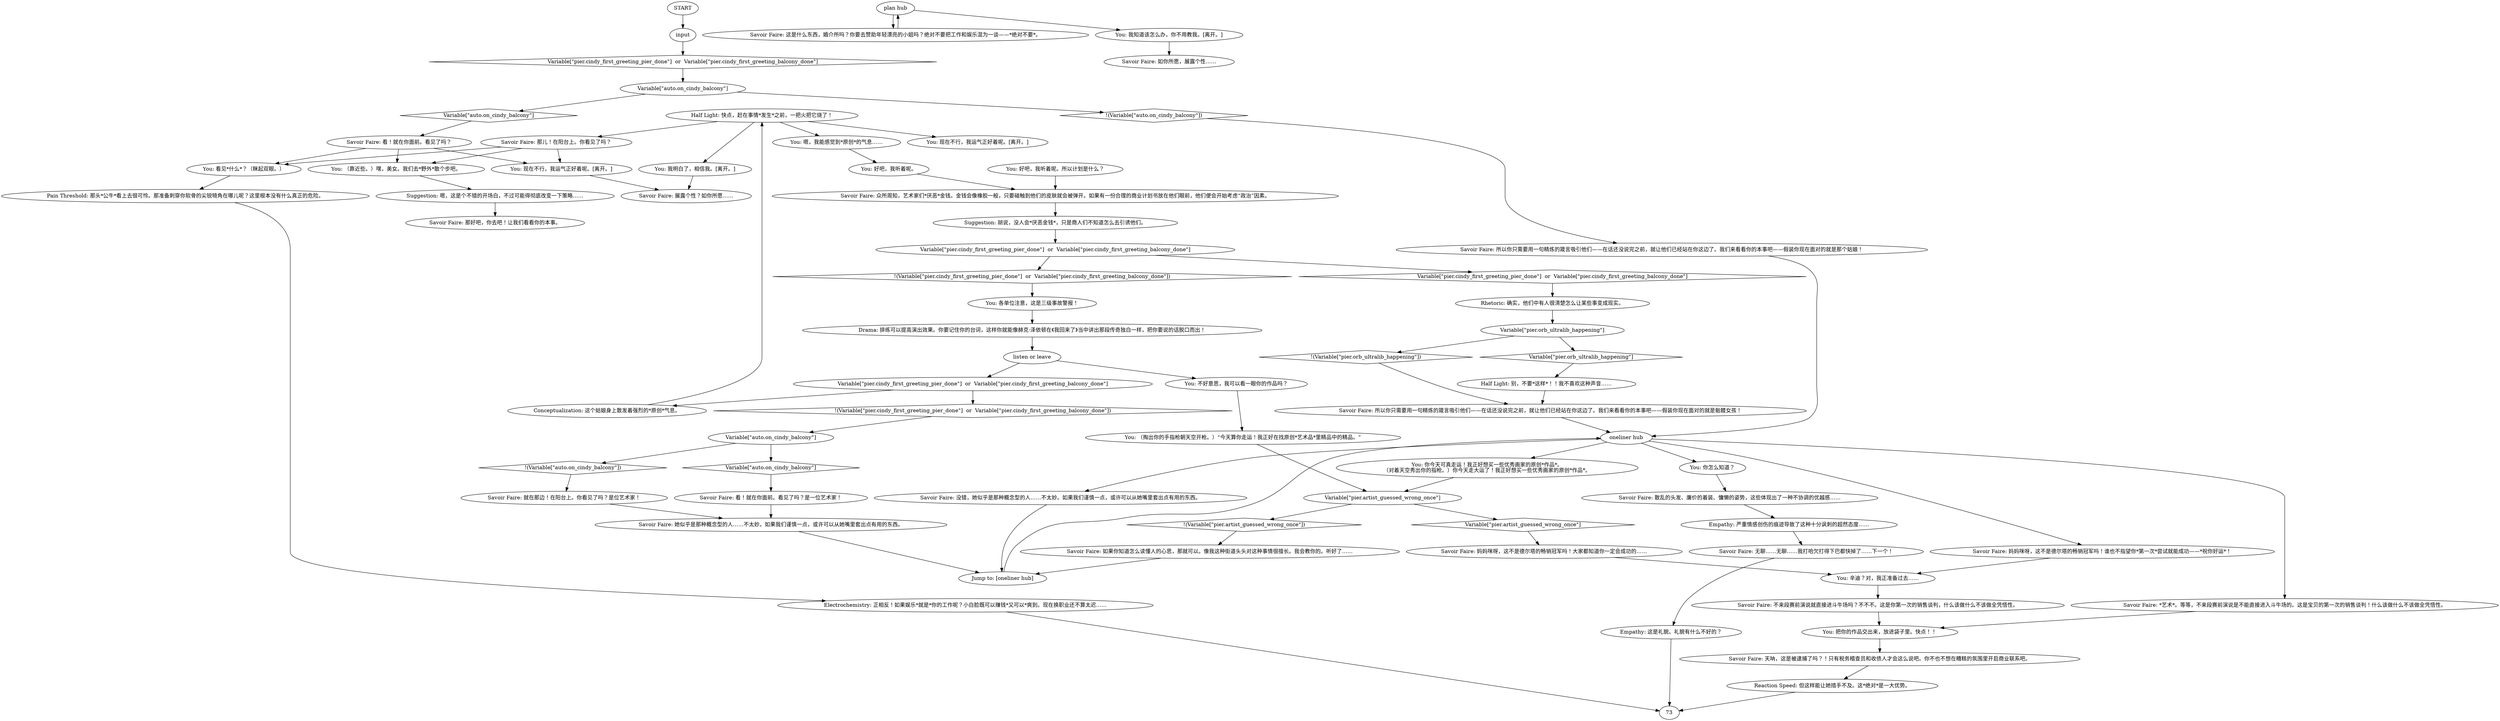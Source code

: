 # PIER ORB / ultraliberal quest pre-cindy
# Savoir Faire spots Cindy and gives you a pep talk before you try to negotiate for her art.
# ==================================================
digraph G {
	  0 [label="START"];
	  1 [label="input"];
	  2 [label="Savoir Faire: 就在那边！在阳台上。你看见了吗？是位艺术家！"];
	  3 [label="You: 嗯，我能感觉到*原创*的气息……"];
	  4 [label="Empathy: 严重情感创伤的痕迹导致了这种十分讽刺的超然态度……"];
	  5 [label="You: 现在不行，我运气正好着呢。[离开。]"];
	  6 [label="Savoir Faire: 所以你只需要用一句精炼的箴言吸引他们——在话还没说完之前，就让他们已经站在你这边了。我们来看看你的本事吧——假装你现在面对的就是骷髅女孩！"];
	  7 [label="Savoir Faire: 展露个性？如你所愿……"];
	  8 [label="Suggestion: 胡说，没人会*厌恶金钱*，只是商人们不知道怎么去引诱他们。"];
	  9 [label="Variable[\"auto.on_cindy_balcony\"]"];
	  10 [label="Variable[\"auto.on_cindy_balcony\"]", shape=diamond];
	  11 [label="!(Variable[\"auto.on_cindy_balcony\"])", shape=diamond];
	  12 [label="Empathy: 这是礼貌。礼貌有什么不好的？"];
	  13 [label="Variable[\"pier.cindy_first_greeting_pier_done\"]  or  Variable[\"pier.cindy_first_greeting_balcony_done\"]"];
	  14 [label="Variable[\"pier.cindy_first_greeting_pier_done\"]  or  Variable[\"pier.cindy_first_greeting_balcony_done\"]", shape=diamond];
	  15 [label="!(Variable[\"pier.cindy_first_greeting_pier_done\"]  or  Variable[\"pier.cindy_first_greeting_balcony_done\"])", shape=diamond];
	  16 [label="Savoir Faire: 如你所愿，展露个性……"];
	  17 [label="listen or leave"];
	  18 [label="You: 看见*什么*？（眯起双眼。）"];
	  19 [label="Savoir Faire: 天呐，这是被逮捕了吗？！只有税务稽查员和收债人才会这么说吧。你不也不想在糟糕的氛围里开启商业联系吧。"];
	  20 [label="Reaction Speed: 但这样能让她措手不及。这*绝对*是一大优势。"];
	  21 [label="Variable[\"pier.artist_guessed_wrong_once\"]"];
	  22 [label="Variable[\"pier.artist_guessed_wrong_once\"]", shape=diamond];
	  23 [label="!(Variable[\"pier.artist_guessed_wrong_once\"])", shape=diamond];
	  24 [label="Rhetoric: 确实，他们中有人很清楚怎么让某些事变成现实。"];
	  25 [label="Savoir Faire: 妈妈咪呀，这不是德尔塔的畅销冠军吗！大家都知道你一定会成功的……"];
	  26 [label="oneliner hub"];
	  27 [label="Savoir Faire: 散乱的头发、廉价的着装、慵懒的姿势，这些体现出了一种不协调的优越感……"];
	  28 [label="You: 我知道该怎么办，你不用教我。[离开。]"];
	  29 [label="Variable[\"pier.orb_ultralib_happening\"]"];
	  30 [label="Variable[\"pier.orb_ultralib_happening\"]", shape=diamond];
	  31 [label="!(Variable[\"pier.orb_ultralib_happening\"])", shape=diamond];
	  32 [label="Savoir Faire: 看！就在你面前。看见了吗？"];
	  33 [label="Savoir Faire: 众所周知，艺术家们*厌恶*金钱。金钱会像橡胶一般，只要碰触到他们的皮肤就会被弹开。如果有一份合理的商业计划书放在他们眼前，他们便会开始考虑“政治”因素。"];
	  34 [label="Variable[\"auto.on_cindy_balcony\"]"];
	  35 [label="Variable[\"auto.on_cindy_balcony\"]", shape=diamond];
	  36 [label="!(Variable[\"auto.on_cindy_balcony\"])", shape=diamond];
	  37 [label="Savoir Faire: 看！就在你面前。看见了吗？是一位艺术家！"];
	  38 [label="You: 现在不行，我运气正好着呢。[离开。]"];
	  39 [label="Savoir Faire: 不来段赛前演说就直接进斗牛场吗？不不不。这是你第一次的销售谈判，什么该做什么不该做全凭悟性。"];
	  40 [label="Half Light: 别，不要*这样*！！我不喜欢这种声音……"];
	  41 [label="Savoir Faire: 那好吧，你去吧！让我们看看你的本事。"];
	  42 [label="Half Light: 快点，赶在事情*发生*之前，一把火把它烧了！"];
	  43 [label="You: 好吧，我听着呢。所以计划是什么？"];
	  44 [label="Savoir Faire: 这是什么东西，婚介所吗？你要去赞助年轻漂亮的小姐吗？绝对不要把工作和娱乐混为一谈——*绝对不要*。"];
	  45 [label="Suggestion: 嗯，这是个不错的开场白，不过可能得彻底改变一下策略……"];
	  46 [label="You: 辛迪？对，我正准备过去……"];
	  47 [label="You: （靠近些。）嘿，美女。我们去*野外*散个步吧。"];
	  48 [label="You: 你今天可真走运！我正好想买一些优秀画家的原创*作品*。\n（对着天空秀出你的指枪。）你今天走大运了！我正好想买一些优秀画家的原创*作品*。"];
	  49 [label="You: 你怎么知道？"];
	  50 [label="Savoir Faire: 那儿！在阳台上。你看见了吗？"];
	  51 [label="Savoir Faire: 所以你只需要用一句精炼的箴言吸引他们——在话还没说完之前，就让他们已经站在你这边了。我们来看看你的本事吧——假装你现在面对的就是那个姑娘！"];
	  52 [label="You: 各单位注意，这是三级事故警报！"];
	  53 [label="You: 我明白了，相信我。[离开。]"];
	  54 [label="Variable[\"pier.cindy_first_greeting_pier_done\"]  or  Variable[\"pier.cindy_first_greeting_balcony_done\"]"];
	  55 [label="Variable[\"pier.cindy_first_greeting_pier_done\"]  or  Variable[\"pier.cindy_first_greeting_balcony_done\"]", shape=diamond];
	  56 [label="!(Variable[\"pier.cindy_first_greeting_pier_done\"]  or  Variable[\"pier.cindy_first_greeting_balcony_done\"])", shape=diamond];
	  57 [label="Conceptualization: 这个姑娘身上散发着强烈的*原创*气息。"];
	  58 [label="Savoir Faire: 她似乎是那种概念型的人……不太妙。如果我们谨慎一点，或许可以从她嘴里套出点有用的东西。"];
	  59 [label="You: 好吧，我听着呢。"];
	  60 [label="You: 不好意思，我可以看一眼你的作品吗？"];
	  61 [label="Savoir Faire: *艺术*。等等，不来段赛前演说是不能直接进入斗牛场的。这是宝贝的第一次的销售谈判！什么该做什么不该做全凭悟性。"];
	  62 [label="Pain Threshold: 那头*公牛*看上去很可怜。那准备刺穿你软骨的尖锐犄角在哪儿呢？这里根本没有什么真正的危险。"];
	  63 [label="You: 把你的作品交出来，放进袋子里。快点！！"];
	  64 [label="Savoir Faire: 妈妈咪呀，这不是德尔塔的畅销冠军吗！谁也不指望你*第一次*尝试就能成功——*祝你好运*！"];
	  65 [label="Savoir Faire: 如果你知道怎么读懂人的心思，那就可以。像我这种街道头头对这种事情很擅长。我会教你的。听好了……"];
	  66 [label="Savoir Faire: 无聊……无聊……我打哈欠打得下巴都快掉了……下一个！"];
	  67 [label="You: （掏出你的手指枪朝天空开枪。）“今天算你走运！我正好在找原创*艺术品*里精品中的精品。”"];
	  68 [label="Savoir Faire: 没错，她似乎是那种概念型的人……不太妙。如果我们谨慎一点，或许可以从她嘴里套出点有用的东西。"];
	  69 [label="Drama: 排练可以提高演出效果。你要记住你的台词，这样你就能像赫克·泽依顿在《我回来了》当中讲出那段传奇独白一样，把你要说的话脱口而出！"];
	  70 [label="Electrochemistry: 正相反！如果娱乐*就是*你的工作呢？小白脸既可以赚钱*又可以*爽到。现在换职业还不算太迟……"];
	  71 [label="plan hub"];
	  72 [label="Jump to: [oneliner hub]"];
	  0 -> 1
	  1 -> 55
	  2 -> 58
	  3 -> 59
	  4 -> 66
	  5 -> 7
	  6 -> 26
	  8 -> 13
	  9 -> 10
	  9 -> 11
	  10 -> 32
	  11 -> 51
	  12 -> 73
	  13 -> 14
	  13 -> 15
	  14 -> 24
	  15 -> 52
	  17 -> 60
	  17 -> 54
	  18 -> 62
	  19 -> 20
	  20 -> 73
	  21 -> 22
	  21 -> 23
	  22 -> 25
	  23 -> 65
	  24 -> 29
	  25 -> 46
	  26 -> 64
	  26 -> 68
	  26 -> 48
	  26 -> 49
	  26 -> 61
	  27 -> 4
	  28 -> 16
	  29 -> 30
	  29 -> 31
	  30 -> 40
	  31 -> 6
	  32 -> 18
	  32 -> 5
	  32 -> 47
	  33 -> 8
	  34 -> 35
	  34 -> 36
	  35 -> 37
	  36 -> 2
	  37 -> 58
	  39 -> 63
	  40 -> 6
	  42 -> 50
	  42 -> 3
	  42 -> 53
	  42 -> 38
	  43 -> 33
	  44 -> 71
	  45 -> 41
	  46 -> 39
	  47 -> 45
	  48 -> 21
	  49 -> 27
	  50 -> 18
	  50 -> 5
	  50 -> 47
	  51 -> 26
	  52 -> 69
	  53 -> 7
	  54 -> 56
	  54 -> 57
	  55 -> 9
	  56 -> 34
	  57 -> 42
	  58 -> 72
	  59 -> 33
	  60 -> 67
	  61 -> 63
	  62 -> 70
	  63 -> 19
	  64 -> 46
	  65 -> 72
	  66 -> 12
	  67 -> 21
	  68 -> 72
	  69 -> 17
	  70 -> 73
	  71 -> 44
	  71 -> 28
	  72 -> 26
}

